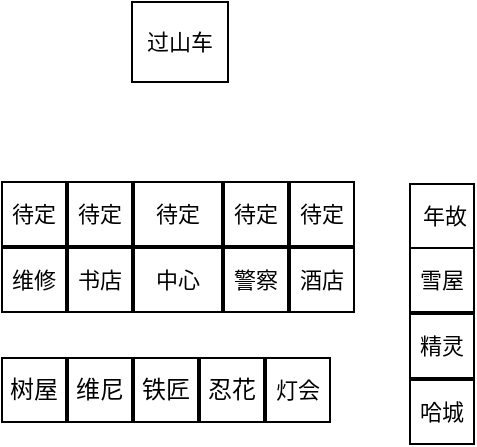 <mxfile version="15.9.1" type="github">
  <diagram id="Kp52UvZmoiokhXUFRGFn" name="第 1 页">
    <mxGraphModel dx="472" dy="249" grid="1" gridSize="1" guides="1" tooltips="1" connect="1" arrows="1" fold="1" page="1" pageScale="1" pageWidth="827" pageHeight="1169" math="0" shadow="0">
      <root>
        <mxCell id="0" />
        <mxCell id="1" parent="0" />
        <mxCell id="3utxLJ9JcE_4pV7usURz-1" value="&lt;span style=&quot;font-size: 11px&quot;&gt;维修&lt;/span&gt;" style="rounded=0;whiteSpace=wrap;html=1;direction=south;" vertex="1" parent="1">
          <mxGeometry x="220" y="200" width="32" height="32" as="geometry" />
        </mxCell>
        <mxCell id="3utxLJ9JcE_4pV7usURz-3" value="&lt;font style=&quot;font-size: 11px&quot;&gt;书店&lt;/font&gt;" style="rounded=0;whiteSpace=wrap;html=1;direction=south;" vertex="1" parent="1">
          <mxGeometry x="253" y="200" width="32" height="32" as="geometry" />
        </mxCell>
        <mxCell id="3utxLJ9JcE_4pV7usURz-4" value="树屋" style="rounded=0;whiteSpace=wrap;html=1;direction=south;" vertex="1" parent="1">
          <mxGeometry x="220" y="255" width="32" height="32" as="geometry" />
        </mxCell>
        <mxCell id="3utxLJ9JcE_4pV7usURz-6" value="&lt;font style=&quot;font-size: 11px&quot;&gt;中心&lt;/font&gt;" style="rounded=0;whiteSpace=wrap;html=1;direction=south;" vertex="1" parent="1">
          <mxGeometry x="286" y="200" width="44" height="32" as="geometry" />
        </mxCell>
        <mxCell id="3utxLJ9JcE_4pV7usURz-7" value="&lt;font style=&quot;font-size: 11px&quot;&gt;警察&lt;/font&gt;" style="rounded=0;whiteSpace=wrap;html=1;direction=south;" vertex="1" parent="1">
          <mxGeometry x="331" y="200" width="32" height="32" as="geometry" />
        </mxCell>
        <mxCell id="3utxLJ9JcE_4pV7usURz-8" value="&lt;font style=&quot;font-size: 11px&quot;&gt;酒店&lt;/font&gt;" style="rounded=0;whiteSpace=wrap;html=1;direction=south;" vertex="1" parent="1">
          <mxGeometry x="364" y="200" width="32" height="32" as="geometry" />
        </mxCell>
        <mxCell id="3utxLJ9JcE_4pV7usURz-9" value="铁匠" style="rounded=0;whiteSpace=wrap;html=1;direction=south;" vertex="1" parent="1">
          <mxGeometry x="286" y="255" width="32" height="32" as="geometry" />
        </mxCell>
        <mxCell id="3utxLJ9JcE_4pV7usURz-10" value="忍花" style="rounded=0;whiteSpace=wrap;html=1;direction=south;" vertex="1" parent="1">
          <mxGeometry x="319" y="255" width="32" height="32" as="geometry" />
        </mxCell>
        <mxCell id="3utxLJ9JcE_4pV7usURz-11" value="维尼" style="rounded=0;whiteSpace=wrap;html=1;direction=south;" vertex="1" parent="1">
          <mxGeometry x="253" y="255" width="32" height="32" as="geometry" />
        </mxCell>
        <mxCell id="3utxLJ9JcE_4pV7usURz-12" value="&lt;font style=&quot;font-size: 11px&quot;&gt;雪屋&lt;/font&gt;" style="rounded=0;whiteSpace=wrap;html=1;direction=south;" vertex="1" parent="1">
          <mxGeometry x="424" y="200" width="32" height="32" as="geometry" />
        </mxCell>
        <mxCell id="3utxLJ9JcE_4pV7usURz-13" value="&lt;font style=&quot;font-size: 11px&quot;&gt;精灵&lt;/font&gt;" style="rounded=0;whiteSpace=wrap;html=1;direction=south;" vertex="1" parent="1">
          <mxGeometry x="424" y="233" width="32" height="32" as="geometry" />
        </mxCell>
        <mxCell id="3utxLJ9JcE_4pV7usURz-14" value="&lt;span style=&quot;font-size: 11px&quot;&gt;哈城&lt;/span&gt;" style="rounded=0;whiteSpace=wrap;html=1;direction=south;" vertex="1" parent="1">
          <mxGeometry x="424" y="266" width="32" height="32" as="geometry" />
        </mxCell>
        <mxCell id="3utxLJ9JcE_4pV7usURz-15" value="&lt;span style=&quot;font-size: 11px&quot;&gt;灯会&lt;/span&gt;" style="rounded=0;whiteSpace=wrap;html=1;direction=south;" vertex="1" parent="1">
          <mxGeometry x="352" y="255" width="32" height="32" as="geometry" />
        </mxCell>
        <mxCell id="3utxLJ9JcE_4pV7usURz-16" value="&lt;span style=&quot;font-size: 11px&quot;&gt;&amp;nbsp;年故&lt;/span&gt;" style="rounded=0;whiteSpace=wrap;html=1;direction=south;" vertex="1" parent="1">
          <mxGeometry x="424" y="168" width="32" height="32" as="geometry" />
        </mxCell>
        <mxCell id="3utxLJ9JcE_4pV7usURz-17" value="&lt;span style=&quot;font-size: 11px&quot;&gt;过山车&lt;/span&gt;" style="rounded=0;whiteSpace=wrap;html=1;direction=south;" vertex="1" parent="1">
          <mxGeometry x="285" y="77" width="48" height="40" as="geometry" />
        </mxCell>
        <mxCell id="3utxLJ9JcE_4pV7usURz-18" value="&lt;span style=&quot;font-size: 11px&quot;&gt;待定&lt;/span&gt;" style="rounded=0;whiteSpace=wrap;html=1;direction=south;" vertex="1" parent="1">
          <mxGeometry x="220" y="167" width="32" height="32" as="geometry" />
        </mxCell>
        <mxCell id="3utxLJ9JcE_4pV7usURz-19" value="&lt;span style=&quot;font-size: 11px&quot;&gt;待定&lt;/span&gt;" style="rounded=0;whiteSpace=wrap;html=1;direction=south;" vertex="1" parent="1">
          <mxGeometry x="253" y="167" width="32" height="32" as="geometry" />
        </mxCell>
        <mxCell id="3utxLJ9JcE_4pV7usURz-20" value="&lt;span style=&quot;font-size: 11px&quot;&gt;待定&lt;/span&gt;" style="rounded=0;whiteSpace=wrap;html=1;direction=south;" vertex="1" parent="1">
          <mxGeometry x="286" y="167" width="44" height="32" as="geometry" />
        </mxCell>
        <mxCell id="3utxLJ9JcE_4pV7usURz-21" value="&lt;span style=&quot;font-size: 11px&quot;&gt;待定&lt;/span&gt;" style="rounded=0;whiteSpace=wrap;html=1;direction=south;" vertex="1" parent="1">
          <mxGeometry x="331" y="167" width="32" height="32" as="geometry" />
        </mxCell>
        <mxCell id="3utxLJ9JcE_4pV7usURz-22" value="&lt;span style=&quot;font-size: 11px&quot;&gt;待定&lt;/span&gt;" style="rounded=0;whiteSpace=wrap;html=1;direction=south;" vertex="1" parent="1">
          <mxGeometry x="364" y="167" width="32" height="32" as="geometry" />
        </mxCell>
      </root>
    </mxGraphModel>
  </diagram>
</mxfile>
